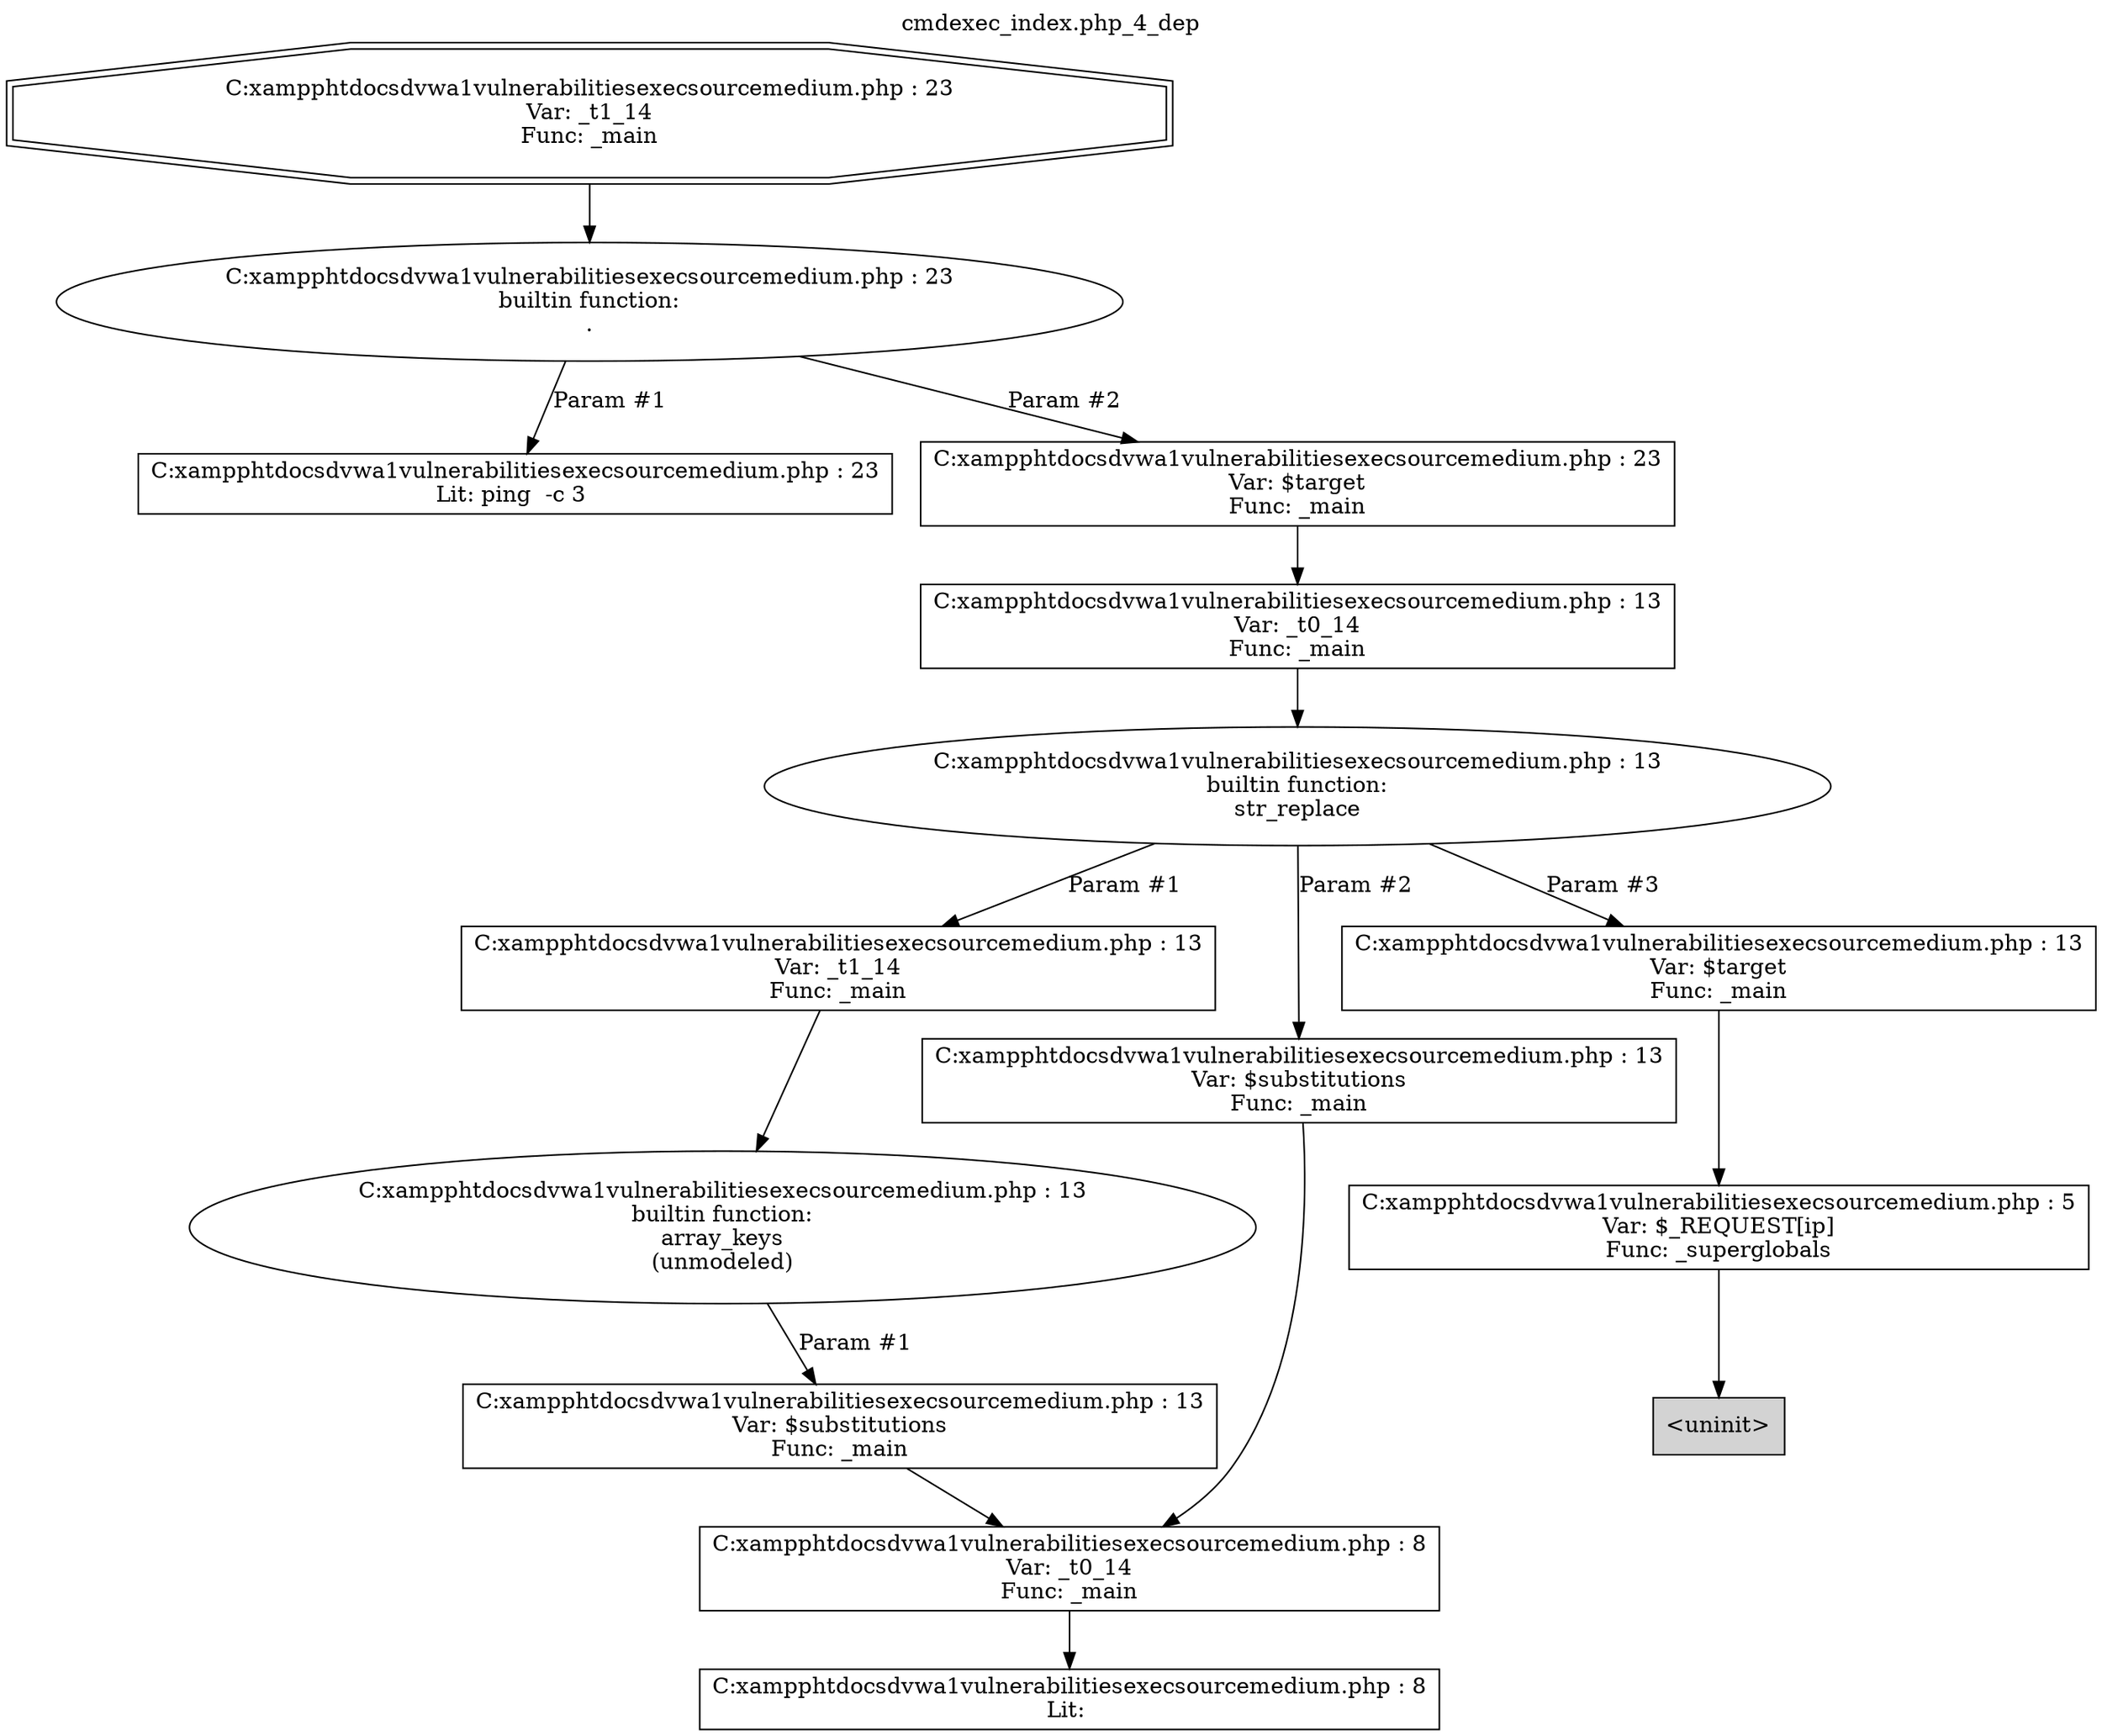 digraph cfg {
  label="cmdexec_index.php_4_dep";
  labelloc=t;
  n1 [shape=doubleoctagon, label="C:\xampp\htdocs\dvwa1\vulnerabilities\exec\source\medium.php : 23\nVar: _t1_14\nFunc: _main\n"];
  n2 [shape=ellipse, label="C:\xampp\htdocs\dvwa1\vulnerabilities\exec\source\medium.php : 23\nbuiltin function:\n.\n"];
  n3 [shape=box, label="C:\xampp\htdocs\dvwa1\vulnerabilities\exec\source\medium.php : 23\nLit: ping  -c 3 \n"];
  n4 [shape=box, label="C:\xampp\htdocs\dvwa1\vulnerabilities\exec\source\medium.php : 23\nVar: $target\nFunc: _main\n"];
  n5 [shape=box, label="C:\xampp\htdocs\dvwa1\vulnerabilities\exec\source\medium.php : 13\nVar: _t0_14\nFunc: _main\n"];
  n6 [shape=ellipse, label="C:\xampp\htdocs\dvwa1\vulnerabilities\exec\source\medium.php : 13\nbuiltin function:\nstr_replace\n"];
  n7 [shape=box, label="C:\xampp\htdocs\dvwa1\vulnerabilities\exec\source\medium.php : 13\nVar: _t1_14\nFunc: _main\n"];
  n8 [shape=ellipse, label="C:\xampp\htdocs\dvwa1\vulnerabilities\exec\source\medium.php : 13\nbuiltin function:\narray_keys\n(unmodeled)\n"];
  n9 [shape=box, label="C:\xampp\htdocs\dvwa1\vulnerabilities\exec\source\medium.php : 13\nVar: $substitutions\nFunc: _main\n"];
  n10 [shape=box, label="C:\xampp\htdocs\dvwa1\vulnerabilities\exec\source\medium.php : 8\nVar: _t0_14\nFunc: _main\n"];
  n11 [shape=box, label="C:\xampp\htdocs\dvwa1\vulnerabilities\exec\source\medium.php : 8\nLit: \n"];
  n12 [shape=box, label="C:\xampp\htdocs\dvwa1\vulnerabilities\exec\source\medium.php : 13\nVar: $substitutions\nFunc: _main\n"];
  n13 [shape=box, label="C:\xampp\htdocs\dvwa1\vulnerabilities\exec\source\medium.php : 13\nVar: $target\nFunc: _main\n"];
  n14 [shape=box, label="C:\xampp\htdocs\dvwa1\vulnerabilities\exec\source\medium.php : 5\nVar: $_REQUEST[ip]\nFunc: _superglobals\n"];
  n15 [shape=box, label="<uninit>",style=filled];
  n1 -> n2;
  n2 -> n3[label="Param #1"];
  n2 -> n4[label="Param #2"];
  n5 -> n6;
  n7 -> n8;
  n10 -> n11;
  n9 -> n10;
  n8 -> n9[label="Param #1"];
  n6 -> n7[label="Param #1"];
  n6 -> n12[label="Param #2"];
  n6 -> n13[label="Param #3"];
  n12 -> n10;
  n14 -> n15;
  n13 -> n14;
  n4 -> n5;
}

